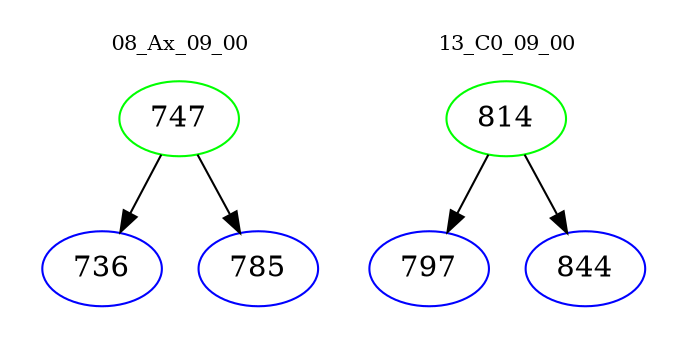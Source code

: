 digraph{
subgraph cluster_0 {
color = white
label = "08_Ax_09_00";
fontsize=10;
T0_747 [label="747", color="green"]
T0_747 -> T0_736 [color="black"]
T0_736 [label="736", color="blue"]
T0_747 -> T0_785 [color="black"]
T0_785 [label="785", color="blue"]
}
subgraph cluster_1 {
color = white
label = "13_C0_09_00";
fontsize=10;
T1_814 [label="814", color="green"]
T1_814 -> T1_797 [color="black"]
T1_797 [label="797", color="blue"]
T1_814 -> T1_844 [color="black"]
T1_844 [label="844", color="blue"]
}
}

